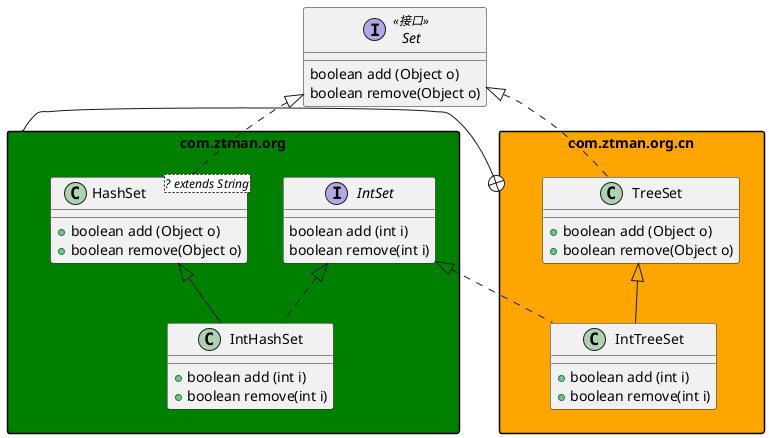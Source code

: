 @startuml
skinparam packageStyle rect/' 加入这行代码，样式纯矩形'/
interface Set<<接口>>{
boolean add (Object o)
boolean remove(Object o)
}

package "com.ztman.org"  as Pa #green{
class HashSet<? extends String>{
+boolean add (Object o)
+boolean remove(Object o)
}
interface IntSet{
boolean add (int i)
boolean remove(int i)
}
class IntHashSet{
+boolean add (int i)
+boolean remove(int i)
}
}

Set <|.. HashSet
HashSet <|-- IntHashSet
IntSet <|.. IntHashSet

package "com.ztman.org.cn"  as Pb #orange{
class TreeSet {
+boolean add (Object o)
+boolean remove(Object o)
}
class IntTreeSet{
+boolean add (int i)
+boolean remove(int i)
}
}
IntSet <|.. IntTreeSet
TreeSet <|-- IntTreeSet
Set <|.. TreeSet

Pb +-- Pa

@enduml
